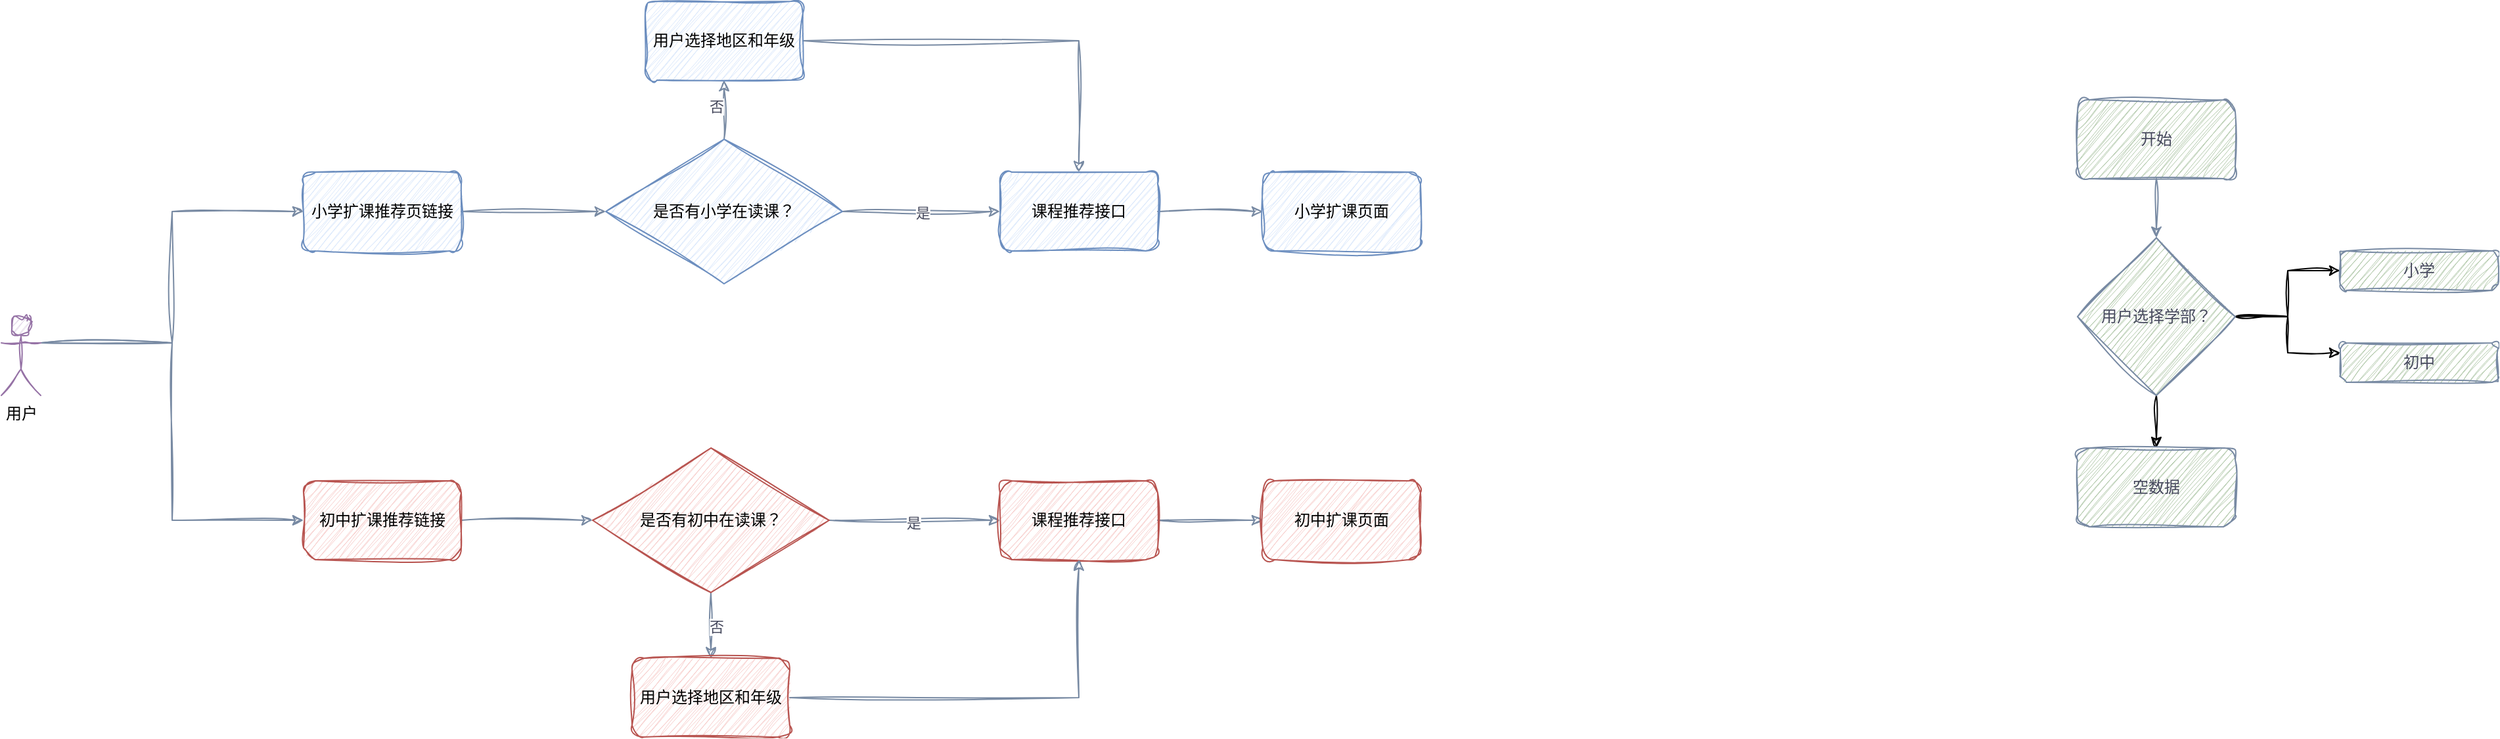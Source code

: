 <mxfile version="27.2.0">
  <diagram name="第 1 页" id="l59Q0kZf70GFu10ryJVb">
    <mxGraphModel dx="1444" dy="729" grid="1" gridSize="10" guides="1" tooltips="1" connect="1" arrows="1" fold="1" page="1" pageScale="1" pageWidth="4800" pageHeight="4800" math="0" shadow="0">
      <root>
        <mxCell id="0" />
        <mxCell id="1" parent="0" />
        <mxCell id="VSyL5UJNjRtYyE7pGAWY-93" style="edgeStyle=orthogonalEdgeStyle;rounded=0;orthogonalLoop=1;jettySize=auto;html=1;exitX=1;exitY=0.5;exitDx=0;exitDy=0;strokeColor=#788AA3;fontColor=#46495D;fillColor=#B2C9AB;sketch=1;curveFitting=1;jiggle=2;" edge="1" parent="1" source="VSyL5UJNjRtYyE7pGAWY-6" target="VSyL5UJNjRtYyE7pGAWY-10">
          <mxGeometry relative="1" as="geometry" />
        </mxCell>
        <mxCell id="VSyL5UJNjRtYyE7pGAWY-94" value="是" style="edgeLabel;html=1;align=center;verticalAlign=middle;resizable=0;points=[];strokeColor=#788AA3;fontColor=#46495D;fillColor=#B2C9AB;sketch=1;curveFitting=1;jiggle=2;" vertex="1" connectable="0" parent="VSyL5UJNjRtYyE7pGAWY-93">
          <mxGeometry x="0.015" y="-1" relative="1" as="geometry">
            <mxPoint as="offset" />
          </mxGeometry>
        </mxCell>
        <mxCell id="VSyL5UJNjRtYyE7pGAWY-99" style="edgeStyle=orthogonalEdgeStyle;rounded=0;orthogonalLoop=1;jettySize=auto;html=1;exitX=0.5;exitY=0;exitDx=0;exitDy=0;entryX=0.5;entryY=1;entryDx=0;entryDy=0;strokeColor=#788AA3;fontColor=#46495D;fillColor=#B2C9AB;sketch=1;curveFitting=1;jiggle=2;" edge="1" parent="1" source="VSyL5UJNjRtYyE7pGAWY-6" target="VSyL5UJNjRtYyE7pGAWY-98">
          <mxGeometry relative="1" as="geometry" />
        </mxCell>
        <mxCell id="VSyL5UJNjRtYyE7pGAWY-105" value="&lt;div&gt;&lt;br&gt;&lt;/div&gt;" style="edgeLabel;html=1;align=center;verticalAlign=middle;resizable=0;points=[];strokeColor=#788AA3;fontColor=#46495D;fillColor=#B2C9AB;sketch=1;curveFitting=1;jiggle=2;" vertex="1" connectable="0" parent="VSyL5UJNjRtYyE7pGAWY-99">
          <mxGeometry x="0.129" y="1" relative="1" as="geometry">
            <mxPoint as="offset" />
          </mxGeometry>
        </mxCell>
        <mxCell id="VSyL5UJNjRtYyE7pGAWY-106" value="否" style="edgeLabel;html=1;align=center;verticalAlign=middle;resizable=0;points=[];strokeColor=#788AA3;fontColor=#46495D;fillColor=#B2C9AB;sketch=1;curveFitting=1;jiggle=2;" vertex="1" connectable="0" parent="VSyL5UJNjRtYyE7pGAWY-99">
          <mxGeometry x="0.119" y="6" relative="1" as="geometry">
            <mxPoint as="offset" />
          </mxGeometry>
        </mxCell>
        <mxCell id="VSyL5UJNjRtYyE7pGAWY-6" value="是否有小学在读课？" style="rhombus;whiteSpace=wrap;html=1;labelBackgroundColor=none;fillColor=#dae8fc;strokeColor=#6c8ebf;sketch=1;curveFitting=1;jiggle=2;" vertex="1" parent="1">
          <mxGeometry x="640" y="445" width="180" height="110" as="geometry" />
        </mxCell>
        <mxCell id="VSyL5UJNjRtYyE7pGAWY-96" style="edgeStyle=orthogonalEdgeStyle;rounded=0;orthogonalLoop=1;jettySize=auto;html=1;exitX=1;exitY=0.5;exitDx=0;exitDy=0;strokeColor=#788AA3;fontColor=#46495D;fillColor=#B2C9AB;sketch=1;curveFitting=1;jiggle=2;" edge="1" parent="1" source="VSyL5UJNjRtYyE7pGAWY-10" target="VSyL5UJNjRtYyE7pGAWY-20">
          <mxGeometry relative="1" as="geometry" />
        </mxCell>
        <mxCell id="VSyL5UJNjRtYyE7pGAWY-10" value="课程推荐接口" style="rounded=1;whiteSpace=wrap;html=1;labelBackgroundColor=none;fillColor=#dae8fc;strokeColor=#6c8ebf;sketch=1;curveFitting=1;jiggle=2;" vertex="1" parent="1">
          <mxGeometry x="940" y="470" width="120" height="60" as="geometry" />
        </mxCell>
        <mxCell id="VSyL5UJNjRtYyE7pGAWY-20" value="小学扩课页面" style="rounded=1;whiteSpace=wrap;html=1;labelBackgroundColor=none;fillColor=#dae8fc;strokeColor=#6c8ebf;sketch=1;curveFitting=1;jiggle=2;" vertex="1" parent="1">
          <mxGeometry x="1140" y="470" width="120" height="60" as="geometry" />
        </mxCell>
        <mxCell id="VSyL5UJNjRtYyE7pGAWY-64" style="edgeStyle=orthogonalEdgeStyle;rounded=0;orthogonalLoop=1;jettySize=auto;html=1;exitX=0.5;exitY=1;exitDx=0;exitDy=0;strokeColor=#788AA3;fontColor=#46495D;fillColor=#B2C9AB;sketch=1;curveFitting=1;jiggle=2;" edge="1" parent="1" source="VSyL5UJNjRtYyE7pGAWY-25" target="VSyL5UJNjRtYyE7pGAWY-61">
          <mxGeometry relative="1" as="geometry" />
        </mxCell>
        <mxCell id="VSyL5UJNjRtYyE7pGAWY-25" value="开始" style="rounded=1;whiteSpace=wrap;html=1;strokeColor=#788AA3;fontColor=#46495D;fillColor=#B2C9AB;sketch=1;curveFitting=1;jiggle=2;" vertex="1" parent="1">
          <mxGeometry x="1760" y="415" width="120" height="60" as="geometry" />
        </mxCell>
        <mxCell id="VSyL5UJNjRtYyE7pGAWY-115" style="edgeStyle=orthogonalEdgeStyle;rounded=0;sketch=1;hachureGap=4;jiggle=2;curveFitting=1;orthogonalLoop=1;jettySize=auto;html=1;exitX=1;exitY=0.5;exitDx=0;exitDy=0;entryX=0;entryY=0.5;entryDx=0;entryDy=0;fontFamily=Architects Daughter;fontSource=https%3A%2F%2Ffonts.googleapis.com%2Fcss%3Ffamily%3DArchitects%2BDaughter;" edge="1" parent="1" source="VSyL5UJNjRtYyE7pGAWY-61" target="VSyL5UJNjRtYyE7pGAWY-113">
          <mxGeometry relative="1" as="geometry" />
        </mxCell>
        <mxCell id="VSyL5UJNjRtYyE7pGAWY-116" style="edgeStyle=orthogonalEdgeStyle;rounded=0;sketch=1;hachureGap=4;jiggle=2;curveFitting=1;orthogonalLoop=1;jettySize=auto;html=1;exitX=1;exitY=0.5;exitDx=0;exitDy=0;entryX=0;entryY=0.25;entryDx=0;entryDy=0;fontFamily=Architects Daughter;fontSource=https%3A%2F%2Ffonts.googleapis.com%2Fcss%3Ffamily%3DArchitects%2BDaughter;" edge="1" parent="1" source="VSyL5UJNjRtYyE7pGAWY-61" target="VSyL5UJNjRtYyE7pGAWY-114">
          <mxGeometry relative="1" as="geometry" />
        </mxCell>
        <mxCell id="VSyL5UJNjRtYyE7pGAWY-122" style="edgeStyle=orthogonalEdgeStyle;rounded=0;sketch=1;hachureGap=4;jiggle=2;curveFitting=1;orthogonalLoop=1;jettySize=auto;html=1;exitX=0.5;exitY=1;exitDx=0;exitDy=0;entryX=0.5;entryY=0;entryDx=0;entryDy=0;fontFamily=Architects Daughter;fontSource=https%3A%2F%2Ffonts.googleapis.com%2Fcss%3Ffamily%3DArchitects%2BDaughter;" edge="1" parent="1" source="VSyL5UJNjRtYyE7pGAWY-61" target="VSyL5UJNjRtYyE7pGAWY-121">
          <mxGeometry relative="1" as="geometry" />
        </mxCell>
        <mxCell id="VSyL5UJNjRtYyE7pGAWY-61" value="用户选择学部？" style="rhombus;whiteSpace=wrap;html=1;strokeColor=#788AA3;fontColor=#46495D;fillColor=#B2C9AB;sketch=1;curveFitting=1;jiggle=2;" vertex="1" parent="1">
          <mxGeometry x="1760" y="520" width="120" height="120" as="geometry" />
        </mxCell>
        <mxCell id="VSyL5UJNjRtYyE7pGAWY-88" style="edgeStyle=orthogonalEdgeStyle;rounded=0;orthogonalLoop=1;jettySize=auto;html=1;exitX=1;exitY=0.5;exitDx=0;exitDy=0;strokeColor=#788AA3;fontColor=#46495D;fillColor=#B2C9AB;sketch=1;curveFitting=1;jiggle=2;" edge="1" parent="1" source="VSyL5UJNjRtYyE7pGAWY-84" target="VSyL5UJNjRtYyE7pGAWY-6">
          <mxGeometry relative="1" as="geometry" />
        </mxCell>
        <mxCell id="VSyL5UJNjRtYyE7pGAWY-84" value="小学扩课推荐页链接" style="rounded=1;whiteSpace=wrap;html=1;labelBackgroundColor=none;fillColor=#dae8fc;strokeColor=#6c8ebf;sketch=1;curveFitting=1;jiggle=2;" vertex="1" parent="1">
          <mxGeometry x="410" y="470" width="120" height="60" as="geometry" />
        </mxCell>
        <mxCell id="VSyL5UJNjRtYyE7pGAWY-87" style="edgeStyle=orthogonalEdgeStyle;rounded=0;orthogonalLoop=1;jettySize=auto;html=1;exitX=1;exitY=0.5;exitDx=0;exitDy=0;strokeColor=#788AA3;fontColor=#46495D;fillColor=#B2C9AB;sketch=1;curveFitting=1;jiggle=2;" edge="1" parent="1" source="VSyL5UJNjRtYyE7pGAWY-85" target="VSyL5UJNjRtYyE7pGAWY-86">
          <mxGeometry relative="1" as="geometry" />
        </mxCell>
        <mxCell id="VSyL5UJNjRtYyE7pGAWY-85" value="初中扩课推荐链接" style="rounded=1;whiteSpace=wrap;html=1;labelBackgroundColor=none;fillColor=#f8cecc;strokeColor=#b85450;sketch=1;curveFitting=1;jiggle=2;" vertex="1" parent="1">
          <mxGeometry x="410" y="705" width="120" height="60" as="geometry" />
        </mxCell>
        <mxCell id="VSyL5UJNjRtYyE7pGAWY-91" style="edgeStyle=orthogonalEdgeStyle;rounded=0;orthogonalLoop=1;jettySize=auto;html=1;exitX=1;exitY=0.5;exitDx=0;exitDy=0;entryX=0;entryY=0.5;entryDx=0;entryDy=0;strokeColor=#788AA3;fontColor=#46495D;fillColor=#B2C9AB;sketch=1;curveFitting=1;jiggle=2;" edge="1" parent="1" source="VSyL5UJNjRtYyE7pGAWY-86" target="VSyL5UJNjRtYyE7pGAWY-89">
          <mxGeometry relative="1" as="geometry" />
        </mxCell>
        <mxCell id="VSyL5UJNjRtYyE7pGAWY-92" value="是" style="edgeLabel;html=1;align=center;verticalAlign=middle;resizable=0;points=[];strokeColor=#788AA3;fontColor=#46495D;fillColor=#B2C9AB;sketch=1;curveFitting=1;jiggle=2;" vertex="1" connectable="0" parent="VSyL5UJNjRtYyE7pGAWY-91">
          <mxGeometry x="-0.018" y="-2" relative="1" as="geometry">
            <mxPoint as="offset" />
          </mxGeometry>
        </mxCell>
        <mxCell id="VSyL5UJNjRtYyE7pGAWY-103" style="edgeStyle=orthogonalEdgeStyle;rounded=0;orthogonalLoop=1;jettySize=auto;html=1;exitX=0.5;exitY=1;exitDx=0;exitDy=0;entryX=0.5;entryY=0;entryDx=0;entryDy=0;strokeColor=#788AA3;fontColor=#46495D;fillColor=#B2C9AB;sketch=1;curveFitting=1;jiggle=2;" edge="1" parent="1" source="VSyL5UJNjRtYyE7pGAWY-86" target="VSyL5UJNjRtYyE7pGAWY-101">
          <mxGeometry relative="1" as="geometry" />
        </mxCell>
        <mxCell id="VSyL5UJNjRtYyE7pGAWY-104" value="否" style="edgeLabel;html=1;align=center;verticalAlign=middle;resizable=0;points=[];strokeColor=#788AA3;fontColor=#46495D;fillColor=#B2C9AB;sketch=1;curveFitting=1;jiggle=2;" vertex="1" connectable="0" parent="VSyL5UJNjRtYyE7pGAWY-103">
          <mxGeometry x="0.02" y="4" relative="1" as="geometry">
            <mxPoint as="offset" />
          </mxGeometry>
        </mxCell>
        <mxCell id="VSyL5UJNjRtYyE7pGAWY-86" value="是否有初中在读课？" style="rhombus;whiteSpace=wrap;html=1;labelBackgroundColor=none;fillColor=#f8cecc;strokeColor=#b85450;sketch=1;curveFitting=1;jiggle=2;" vertex="1" parent="1">
          <mxGeometry x="630" y="680" width="180" height="110" as="geometry" />
        </mxCell>
        <mxCell id="VSyL5UJNjRtYyE7pGAWY-95" style="edgeStyle=orthogonalEdgeStyle;rounded=0;orthogonalLoop=1;jettySize=auto;html=1;exitX=1;exitY=0.5;exitDx=0;exitDy=0;strokeColor=#788AA3;fontColor=#46495D;fillColor=#B2C9AB;sketch=1;curveFitting=1;jiggle=2;" edge="1" parent="1" source="VSyL5UJNjRtYyE7pGAWY-89" target="VSyL5UJNjRtYyE7pGAWY-90">
          <mxGeometry relative="1" as="geometry" />
        </mxCell>
        <mxCell id="VSyL5UJNjRtYyE7pGAWY-89" value="课程推荐接口" style="rounded=1;whiteSpace=wrap;html=1;labelBackgroundColor=none;fillColor=#f8cecc;strokeColor=#b85450;sketch=1;curveFitting=1;jiggle=2;" vertex="1" parent="1">
          <mxGeometry x="940" y="705" width="120" height="60" as="geometry" />
        </mxCell>
        <mxCell id="VSyL5UJNjRtYyE7pGAWY-90" value="初中扩课页面" style="rounded=1;whiteSpace=wrap;html=1;labelBackgroundColor=none;fillColor=#f8cecc;strokeColor=#b85450;sketch=1;curveFitting=1;jiggle=2;" vertex="1" parent="1">
          <mxGeometry x="1140" y="705" width="120" height="60" as="geometry" />
        </mxCell>
        <mxCell id="VSyL5UJNjRtYyE7pGAWY-100" style="edgeStyle=orthogonalEdgeStyle;rounded=0;orthogonalLoop=1;jettySize=auto;html=1;exitX=1;exitY=0.5;exitDx=0;exitDy=0;strokeColor=#788AA3;fontColor=#46495D;fillColor=#B2C9AB;sketch=1;curveFitting=1;jiggle=2;" edge="1" parent="1" source="VSyL5UJNjRtYyE7pGAWY-98" target="VSyL5UJNjRtYyE7pGAWY-10">
          <mxGeometry relative="1" as="geometry" />
        </mxCell>
        <mxCell id="VSyL5UJNjRtYyE7pGAWY-98" value="用户选择地区和年级" style="rounded=1;whiteSpace=wrap;html=1;labelBackgroundColor=none;fillColor=#dae8fc;strokeColor=#6c8ebf;sketch=1;curveFitting=1;jiggle=2;" vertex="1" parent="1">
          <mxGeometry x="670" y="340" width="120" height="60" as="geometry" />
        </mxCell>
        <mxCell id="VSyL5UJNjRtYyE7pGAWY-102" style="edgeStyle=orthogonalEdgeStyle;rounded=0;orthogonalLoop=1;jettySize=auto;html=1;exitX=1;exitY=0.5;exitDx=0;exitDy=0;entryX=0.5;entryY=1;entryDx=0;entryDy=0;strokeColor=#788AA3;fontColor=#46495D;fillColor=#B2C9AB;sketch=1;curveFitting=1;jiggle=2;" edge="1" parent="1" source="VSyL5UJNjRtYyE7pGAWY-101" target="VSyL5UJNjRtYyE7pGAWY-89">
          <mxGeometry relative="1" as="geometry" />
        </mxCell>
        <mxCell id="VSyL5UJNjRtYyE7pGAWY-101" value="用户选择地区和年级" style="rounded=1;whiteSpace=wrap;html=1;labelBackgroundColor=none;fillColor=#f8cecc;strokeColor=#b85450;sketch=1;curveFitting=1;jiggle=2;" vertex="1" parent="1">
          <mxGeometry x="660" y="840" width="120" height="60" as="geometry" />
        </mxCell>
        <mxCell id="VSyL5UJNjRtYyE7pGAWY-108" style="edgeStyle=orthogonalEdgeStyle;rounded=0;orthogonalLoop=1;jettySize=auto;html=1;exitX=1;exitY=0.333;exitDx=0;exitDy=0;exitPerimeter=0;entryX=0;entryY=0.5;entryDx=0;entryDy=0;strokeColor=#788AA3;fontColor=#46495D;fillColor=#B2C9AB;sketch=1;curveFitting=1;jiggle=2;" edge="1" parent="1" source="VSyL5UJNjRtYyE7pGAWY-107" target="VSyL5UJNjRtYyE7pGAWY-84">
          <mxGeometry relative="1" as="geometry" />
        </mxCell>
        <mxCell id="VSyL5UJNjRtYyE7pGAWY-109" style="edgeStyle=orthogonalEdgeStyle;rounded=0;orthogonalLoop=1;jettySize=auto;html=1;exitX=1;exitY=0.333;exitDx=0;exitDy=0;exitPerimeter=0;entryX=0;entryY=0.5;entryDx=0;entryDy=0;strokeColor=#788AA3;fontColor=#46495D;fillColor=#B2C9AB;sketch=1;curveFitting=1;jiggle=2;" edge="1" parent="1" source="VSyL5UJNjRtYyE7pGAWY-107" target="VSyL5UJNjRtYyE7pGAWY-85">
          <mxGeometry relative="1" as="geometry" />
        </mxCell>
        <mxCell id="VSyL5UJNjRtYyE7pGAWY-107" value="用户" style="shape=umlActor;verticalLabelPosition=bottom;verticalAlign=top;html=1;outlineConnect=0;strokeColor=#9673a6;fillColor=#e1d5e7;sketch=1;curveFitting=1;jiggle=2;" vertex="1" parent="1">
          <mxGeometry x="180" y="580" width="30" height="60" as="geometry" />
        </mxCell>
        <mxCell id="VSyL5UJNjRtYyE7pGAWY-113" value="小学" style="rounded=1;whiteSpace=wrap;html=1;strokeColor=#788AA3;fontColor=#46495D;fillColor=#B2C9AB;sketch=1;curveFitting=1;jiggle=2;" vertex="1" parent="1">
          <mxGeometry x="1960" y="530" width="120" height="30" as="geometry" />
        </mxCell>
        <mxCell id="VSyL5UJNjRtYyE7pGAWY-114" value="初中" style="rounded=1;whiteSpace=wrap;html=1;strokeColor=#788AA3;fontColor=#46495D;fillColor=#B2C9AB;sketch=1;curveFitting=1;jiggle=2;" vertex="1" parent="1">
          <mxGeometry x="1960" y="600" width="120" height="30" as="geometry" />
        </mxCell>
        <mxCell id="VSyL5UJNjRtYyE7pGAWY-121" value="空数据" style="rounded=1;whiteSpace=wrap;html=1;strokeColor=#788AA3;fontColor=#46495D;fillColor=#B2C9AB;sketch=1;curveFitting=1;jiggle=2;" vertex="1" parent="1">
          <mxGeometry x="1760" y="680" width="120" height="60" as="geometry" />
        </mxCell>
      </root>
    </mxGraphModel>
  </diagram>
</mxfile>
